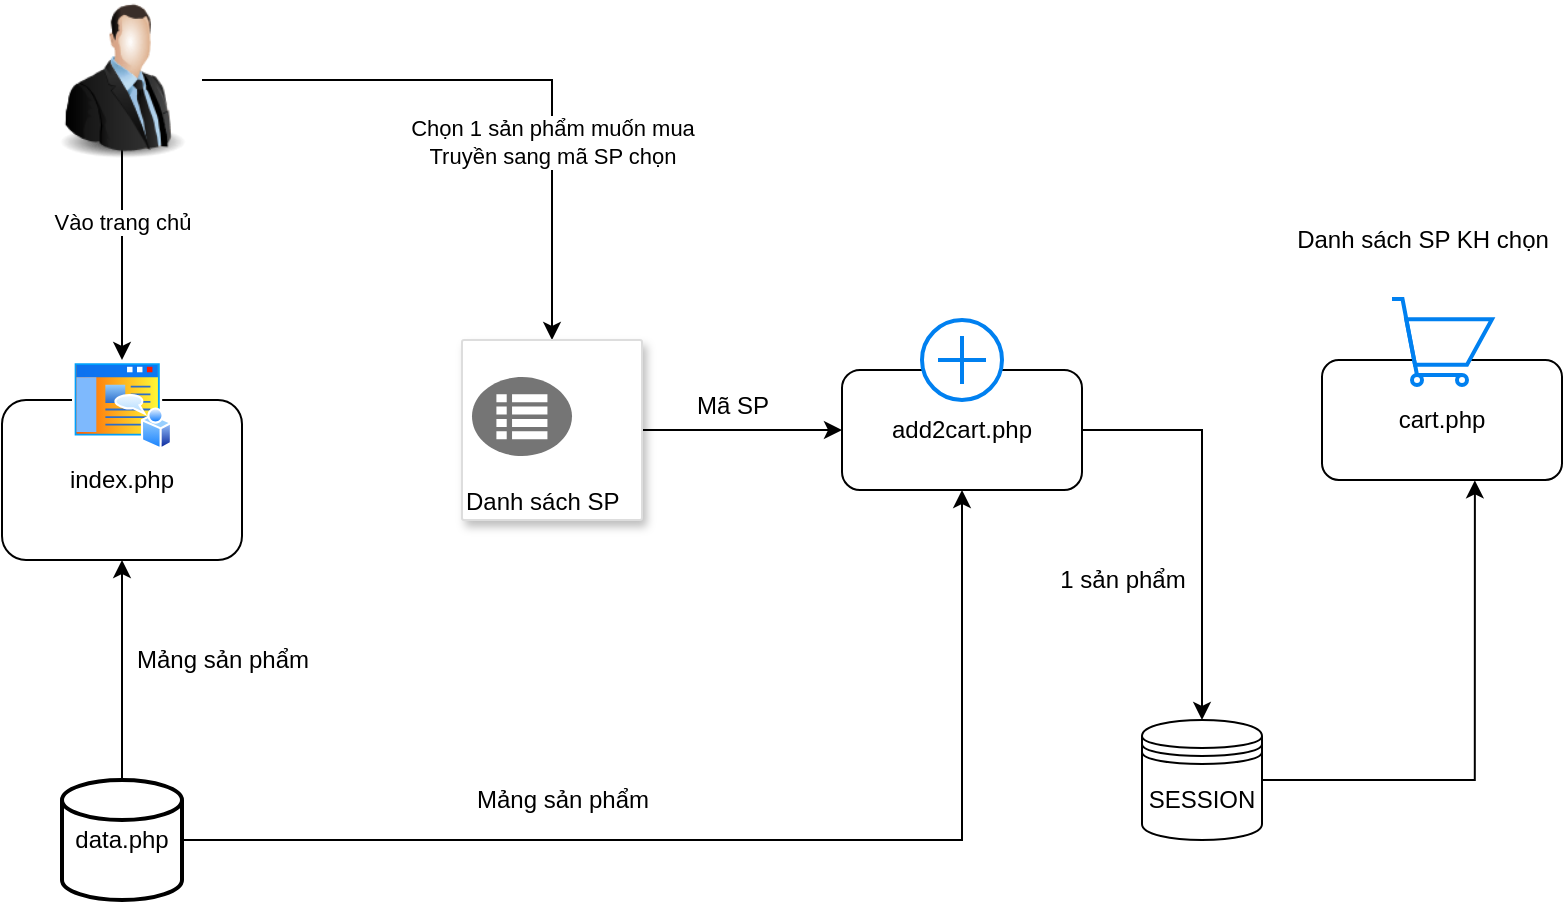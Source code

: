 <mxfile version="13.6.4" type="github">
  <diagram id="90Ta86XkAmWuaj6SY2SS" name="Page-1">
    <mxGraphModel dx="1038" dy="548" grid="1" gridSize="10" guides="1" tooltips="1" connect="1" arrows="1" fold="1" page="1" pageScale="1" pageWidth="827" pageHeight="1169" math="0" shadow="0">
      <root>
        <mxCell id="0" />
        <mxCell id="1" parent="0" />
        <mxCell id="8yRlqkl7cRwjEQ2-S50a-20" style="edgeStyle=orthogonalEdgeStyle;rounded=0;orthogonalLoop=1;jettySize=auto;html=1;entryX=0.5;entryY=0;entryDx=0;entryDy=0;" edge="1" parent="1" target="8yRlqkl7cRwjEQ2-S50a-19">
          <mxGeometry relative="1" as="geometry">
            <mxPoint x="105" y="80" as="sourcePoint" />
            <Array as="points">
              <mxPoint x="100" y="80" />
            </Array>
          </mxGeometry>
        </mxCell>
        <mxCell id="8yRlqkl7cRwjEQ2-S50a-21" value="Vào trang chủ" style="edgeLabel;html=1;align=center;verticalAlign=middle;resizable=0;points=[];" vertex="1" connectable="0" parent="8yRlqkl7cRwjEQ2-S50a-20">
          <mxGeometry x="-0.193" y="1" relative="1" as="geometry">
            <mxPoint x="-1" y="11" as="offset" />
          </mxGeometry>
        </mxCell>
        <mxCell id="8yRlqkl7cRwjEQ2-S50a-4" value="index.php" style="shape=ext;rounded=1;html=1;whiteSpace=wrap;" vertex="1" parent="1">
          <mxGeometry x="40" y="230" width="120" height="80" as="geometry" />
        </mxCell>
        <mxCell id="8yRlqkl7cRwjEQ2-S50a-10" style="edgeStyle=orthogonalEdgeStyle;rounded=0;orthogonalLoop=1;jettySize=auto;html=1;entryX=0.5;entryY=1;entryDx=0;entryDy=0;" edge="1" parent="1" source="8yRlqkl7cRwjEQ2-S50a-7" target="8yRlqkl7cRwjEQ2-S50a-4">
          <mxGeometry relative="1" as="geometry" />
        </mxCell>
        <mxCell id="8yRlqkl7cRwjEQ2-S50a-13" style="edgeStyle=orthogonalEdgeStyle;rounded=0;orthogonalLoop=1;jettySize=auto;html=1;entryX=0.5;entryY=1;entryDx=0;entryDy=0;" edge="1" parent="1" source="8yRlqkl7cRwjEQ2-S50a-7" target="8yRlqkl7cRwjEQ2-S50a-12">
          <mxGeometry relative="1" as="geometry" />
        </mxCell>
        <mxCell id="8yRlqkl7cRwjEQ2-S50a-7" value="data.php" style="strokeWidth=2;html=1;shape=mxgraph.flowchart.database;whiteSpace=wrap;" vertex="1" parent="1">
          <mxGeometry x="70" y="420" width="60" height="60" as="geometry" />
        </mxCell>
        <mxCell id="8yRlqkl7cRwjEQ2-S50a-11" value="Mảng sản phẩm" style="text;html=1;align=center;verticalAlign=middle;resizable=0;points=[];autosize=1;" vertex="1" parent="1">
          <mxGeometry x="100" y="350" width="100" height="20" as="geometry" />
        </mxCell>
        <mxCell id="8yRlqkl7cRwjEQ2-S50a-41" style="edgeStyle=orthogonalEdgeStyle;rounded=0;orthogonalLoop=1;jettySize=auto;html=1;" edge="1" parent="1" source="8yRlqkl7cRwjEQ2-S50a-12" target="8yRlqkl7cRwjEQ2-S50a-17">
          <mxGeometry relative="1" as="geometry" />
        </mxCell>
        <mxCell id="8yRlqkl7cRwjEQ2-S50a-12" value="add2cart.php" style="rounded=1;whiteSpace=wrap;html=1;" vertex="1" parent="1">
          <mxGeometry x="460" y="215" width="120" height="60" as="geometry" />
        </mxCell>
        <mxCell id="8yRlqkl7cRwjEQ2-S50a-14" value="Mảng sản phẩm" style="text;html=1;align=center;verticalAlign=middle;resizable=0;points=[];autosize=1;" vertex="1" parent="1">
          <mxGeometry x="270" y="420" width="100" height="20" as="geometry" />
        </mxCell>
        <mxCell id="8yRlqkl7cRwjEQ2-S50a-42" style="edgeStyle=orthogonalEdgeStyle;rounded=0;orthogonalLoop=1;jettySize=auto;html=1;entryX=0.637;entryY=1.003;entryDx=0;entryDy=0;entryPerimeter=0;" edge="1" parent="1" source="8yRlqkl7cRwjEQ2-S50a-17" target="8yRlqkl7cRwjEQ2-S50a-18">
          <mxGeometry relative="1" as="geometry" />
        </mxCell>
        <mxCell id="8yRlqkl7cRwjEQ2-S50a-17" value="SESSION" style="shape=datastore;whiteSpace=wrap;html=1;" vertex="1" parent="1">
          <mxGeometry x="610" y="390" width="60" height="60" as="geometry" />
        </mxCell>
        <mxCell id="8yRlqkl7cRwjEQ2-S50a-18" value="cart.php" style="rounded=1;whiteSpace=wrap;html=1;arcSize=14;sketch=0;shadow=0;" vertex="1" parent="1">
          <mxGeometry x="700" y="210" width="120" height="60" as="geometry" />
        </mxCell>
        <mxCell id="8yRlqkl7cRwjEQ2-S50a-19" value="" style="aspect=fixed;perimeter=ellipsePerimeter;html=1;align=center;shadow=0;dashed=0;spacingTop=3;image;image=img/lib/active_directory/home_page.svg;sketch=0;" vertex="1" parent="1">
          <mxGeometry x="75" y="210" width="50" height="45" as="geometry" />
        </mxCell>
        <mxCell id="8yRlqkl7cRwjEQ2-S50a-39" style="edgeStyle=orthogonalEdgeStyle;rounded=0;orthogonalLoop=1;jettySize=auto;html=1;entryX=0.5;entryY=0;entryDx=0;entryDy=0;" edge="1" parent="1" source="8yRlqkl7cRwjEQ2-S50a-24" target="8yRlqkl7cRwjEQ2-S50a-29">
          <mxGeometry relative="1" as="geometry" />
        </mxCell>
        <mxCell id="8yRlqkl7cRwjEQ2-S50a-43" value="Chọn 1 sản phẩm muốn mua&lt;br&gt;Truyền sang mã SP chọn" style="edgeLabel;html=1;align=center;verticalAlign=middle;resizable=0;points=[];" vertex="1" connectable="0" parent="8yRlqkl7cRwjEQ2-S50a-39">
          <mxGeometry x="0.146" y="-31" relative="1" as="geometry">
            <mxPoint x="31" y="31" as="offset" />
          </mxGeometry>
        </mxCell>
        <mxCell id="8yRlqkl7cRwjEQ2-S50a-24" value="" style="image;html=1;image=img/lib/clip_art/people/Suit_Man_128x128.png;shadow=0;sketch=0;" vertex="1" parent="1">
          <mxGeometry x="60" y="30" width="80" height="80" as="geometry" />
        </mxCell>
        <mxCell id="8yRlqkl7cRwjEQ2-S50a-40" style="edgeStyle=orthogonalEdgeStyle;rounded=0;orthogonalLoop=1;jettySize=auto;html=1;" edge="1" parent="1" source="8yRlqkl7cRwjEQ2-S50a-29" target="8yRlqkl7cRwjEQ2-S50a-12">
          <mxGeometry relative="1" as="geometry" />
        </mxCell>
        <mxCell id="8yRlqkl7cRwjEQ2-S50a-29" value="Danh sách SP" style="strokeColor=#dddddd;shadow=1;strokeWidth=1;rounded=1;absoluteArcSize=1;arcSize=2;sketch=0;align=left;verticalAlign=bottom;" vertex="1" parent="1">
          <mxGeometry x="270" y="200" width="90" height="90" as="geometry" />
        </mxCell>
        <mxCell id="8yRlqkl7cRwjEQ2-S50a-30" value="" style="dashed=0;connectable=0;html=1;fillColor=#757575;strokeColor=none;shape=mxgraph.gcp2.task_queues;part=1;labelPosition=right;verticalLabelPosition=middle;align=left;verticalAlign=middle;spacingLeft=5;fontSize=12;" vertex="1" parent="8yRlqkl7cRwjEQ2-S50a-29">
          <mxGeometry y="0.5" width="50" height="39.5" relative="1" as="geometry">
            <mxPoint x="5" y="-26.5" as="offset" />
          </mxGeometry>
        </mxCell>
        <mxCell id="8yRlqkl7cRwjEQ2-S50a-44" value="Mã SP" style="text;html=1;align=center;verticalAlign=middle;resizable=0;points=[];autosize=1;" vertex="1" parent="1">
          <mxGeometry x="380" y="222.5" width="50" height="20" as="geometry" />
        </mxCell>
        <mxCell id="8yRlqkl7cRwjEQ2-S50a-45" value="1 sản phẩm" style="text;html=1;align=center;verticalAlign=middle;resizable=0;points=[];autosize=1;" vertex="1" parent="1">
          <mxGeometry x="560" y="310" width="80" height="20" as="geometry" />
        </mxCell>
        <mxCell id="8yRlqkl7cRwjEQ2-S50a-46" value="Danh sách SP KH chọn" style="text;html=1;align=center;verticalAlign=middle;resizable=0;points=[];autosize=1;" vertex="1" parent="1">
          <mxGeometry x="680" y="140" width="140" height="20" as="geometry" />
        </mxCell>
        <mxCell id="8yRlqkl7cRwjEQ2-S50a-47" value="" style="html=1;verticalLabelPosition=bottom;align=center;labelBackgroundColor=#ffffff;verticalAlign=top;strokeWidth=2;strokeColor=#0080F0;shadow=0;dashed=0;shape=mxgraph.ios7.icons.shopping_cart;sketch=0;" vertex="1" parent="1">
          <mxGeometry x="735" y="179.5" width="50" height="43" as="geometry" />
        </mxCell>
        <mxCell id="8yRlqkl7cRwjEQ2-S50a-48" value="" style="html=1;verticalLabelPosition=bottom;align=center;labelBackgroundColor=#ffffff;verticalAlign=top;strokeWidth=2;strokeColor=#0080F0;shadow=0;dashed=0;shape=mxgraph.ios7.icons.add;sketch=0;" vertex="1" parent="1">
          <mxGeometry x="500" y="190" width="40" height="40" as="geometry" />
        </mxCell>
      </root>
    </mxGraphModel>
  </diagram>
</mxfile>

